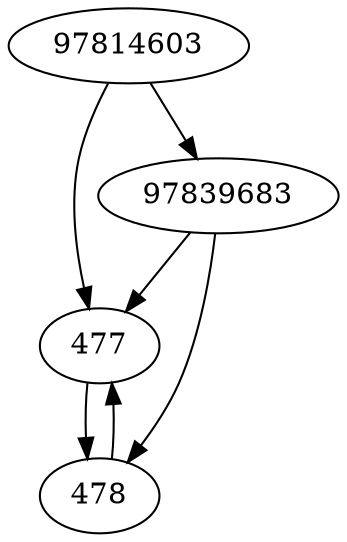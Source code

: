 strict digraph  {
97839683;
97814603;
477;
478;
97839683 -> 478;
97839683 -> 477;
97814603 -> 97839683;
97814603 -> 477;
477 -> 478;
478 -> 477;
}
